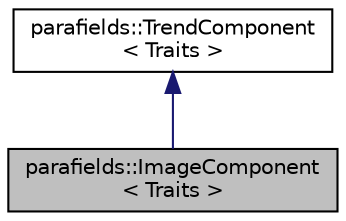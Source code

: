 digraph "parafields::ImageComponent&lt; Traits &gt;"
{
 // LATEX_PDF_SIZE
  edge [fontname="Helvetica",fontsize="10",labelfontname="Helvetica",labelfontsize="10"];
  node [fontname="Helvetica",fontsize="10",shape=record];
  Node1 [label="parafields::ImageComponent\l\< Traits \>",height=0.2,width=0.4,color="black", fillcolor="grey75", style="filled", fontcolor="black",tooltip="Component of random field based on pixel image."];
  Node2 -> Node1 [dir="back",color="midnightblue",fontsize="10",style="solid",fontname="Helvetica"];
  Node2 [label="parafields::TrendComponent\l\< Traits \>",height=0.2,width=0.4,color="black", fillcolor="white", style="filled",URL="$a00966.html",tooltip="Component of random field representing deterministic structure."];
}
